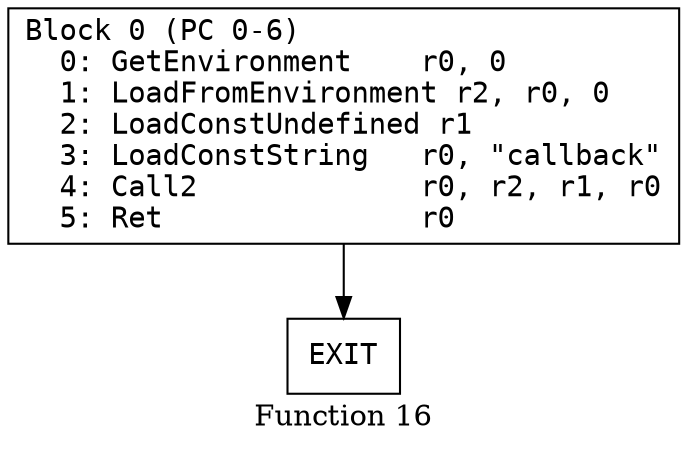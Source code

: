 // Function 16 from flow_control
// Generated from data/flow_control.dot

digraph {
  rankdir=TB;
  node [shape=box, fontname="monospace"];

  label = "Function 16";
  style = filled;
  color = lightgrey;

  f16_n0 [ label = "Block 0 (PC 0-6)\l  0: GetEnvironment    r0, 0\l  1: LoadFromEnvironment r2, r0, 0\l  2: LoadConstUndefined r1\l  3: LoadConstString   r0, \"callback\"\l  4: Call2             r0, r2, r1, r0\l  5: Ret               r0\l" ]
  f16_n1 [ label = "EXIT" ]

  f16_n0 -> f16_n1
}
